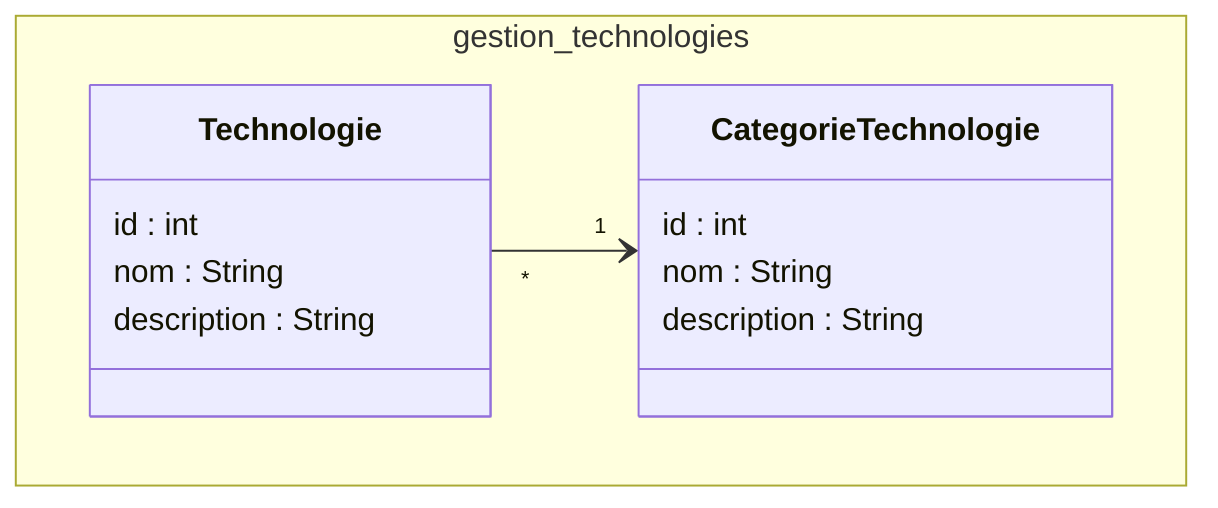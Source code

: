 classDiagram

namespace gestion_technologies{

class Technologie {
  id : int
  nom : String
  description : String
}
class CategorieTechnologie {
  id : int
  nom : String
  description : String
}
}
Technologie "*" --> "1" CategorieTechnologie